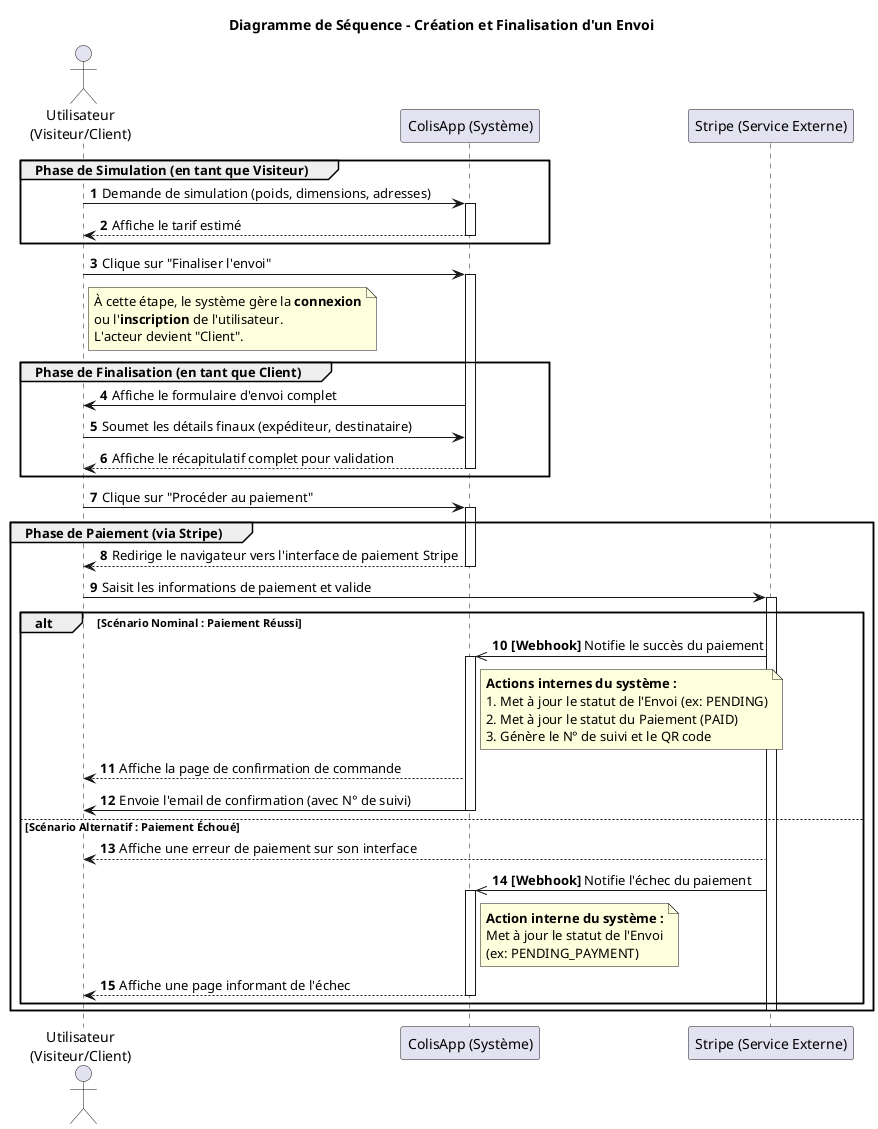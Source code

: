 @startuml sequence_creation_envoi

title Diagramme de Séquence - Création et Finalisation d'un Envoi

actor "Utilisateur\n(Visiteur/Client)" as User
participant "ColisApp (Système)" as App
participant "Stripe (Service Externe)" as Stripe

autonumber

group Phase de Simulation (en tant que Visiteur)
    User -> App: Demande de simulation (poids, dimensions, adresses)
    activate App
    App --> User: Affiche le tarif estimé
    deactivate App
end

User -> App: Clique sur "Finaliser l'envoi"
activate App
note right of User
  À cette étape, le système gère la **connexion**
  ou l'**inscription** de l'utilisateur.
  L'acteur devient "Client".
end note

group Phase de Finalisation (en tant que Client)
    App -> User: Affiche le formulaire d'envoi complet
    User -> App: Soumet les détails finaux (expéditeur, destinataire)
    App --> User: Affiche le récapitulatif complet pour validation
    deactivate App
end

User -> App: Clique sur "Procéder au paiement"
activate App

group Phase de Paiement (via Stripe)
    App --> User: Redirige le navigateur vers l'interface de paiement Stripe
    deactivate App

    User -> Stripe: Saisit les informations de paiement et valide
    activate Stripe

    alt Scénario Nominal : Paiement Réussi
        Stripe ->> App: **[Webhook]** Notifie le succès du paiement
        activate App
        note right of App
          **Actions internes du système :**
          1. Met à jour le statut de l'Envoi (ex: PENDING)
          2. Met à jour le statut du Paiement (PAID)
          3. Génère le N° de suivi et le QR code
        end note
        App --> User: Affiche la page de confirmation de commande
        App -> User: Envoie l'email de confirmation (avec N° de suivi)
        deactivate App

    else Scénario Alternatif : Paiement Échoué
        Stripe --> User: Affiche une erreur de paiement sur son interface
        Stripe ->> App: **[Webhook]** Notifie l'échec du paiement
        activate App
        note right of App
          **Action interne du système :**
          Met à jour le statut de l'Envoi
          (ex: PENDING_PAYMENT)
        end note
        App --> User: Affiche une page informant de l'échec
        deactivate App
    end
    deactivate Stripe
end

@enduml